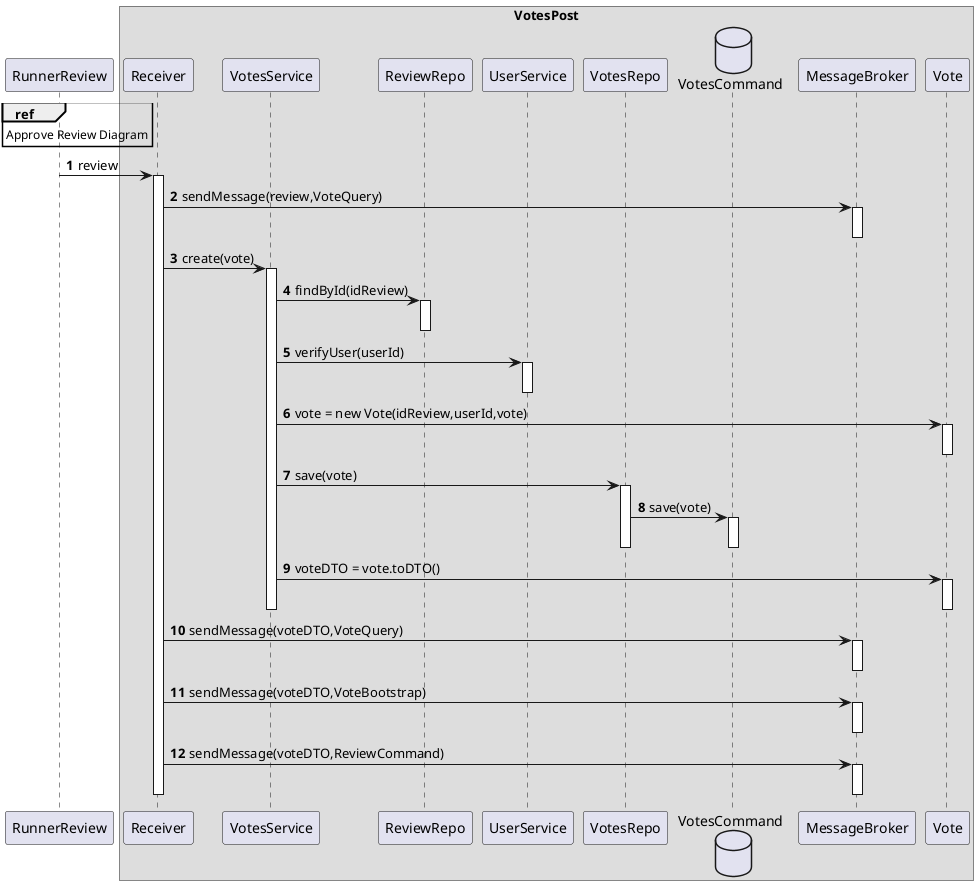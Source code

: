 @startuml
'https://plantuml.com/sequence-diagram

autonumber
participant RunnerReview as USER
box "VotesPost"
participant "Receiver" as RCV
participant "VotesService" as SERV
participant "ReviewRepo" as REPO2
participant "UserService" as SERV2
participant "VotesRepo" as REPO
database "VotesCommand" as DB
participant "MessageBroker" as MSG
participant "Vote" as VT

ref over USER : Approve Review Diagram
USER -> RCV : review
activate RCV
    RCV-> MSG : sendMessage(review,VoteQuery)
    activate MSG
    deactivate MSG
    RCV-> SERV : create(vote)
    activate SERV
    SERV -> REPO2 : findById(idReview)
    activate REPO2
    deactivate REPO2
    SERV -> SERV2: verifyUser(userId)
    activate SERV2
    deactivate SERV2

    SERV -> VT : vote = new Vote(idReview,userId,vote)
    activate VT
    deactivate VT
    SERV -> REPO: save(vote)
    activate REPO
    REPO -> DB: save(vote)
    activate DB
    deactivate DB
    deactivate REPO

    SERV -> VT : voteDTO = vote.toDTO()
    activate VT
    deactivate VT
    deactivate SERV
    RCV->MSG: sendMessage(voteDTO,VoteQuery)
    activate MSG
    deactivate MSG
    RCV->MSG: sendMessage(voteDTO,VoteBootstrap)
    activate MSG
    deactivate MSG
    RCV->MSG: sendMessage(voteDTO,ReviewCommand)
    activate MSG
    deactivate MSG
    
deactivate RCV
@enduml
